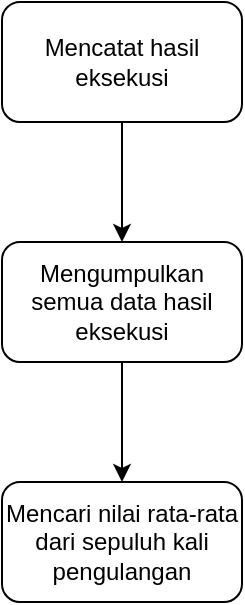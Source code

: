 <mxfile version="23.1.1" type="device">
  <diagram name="Page-1" id="38gDuyszOwZVr5iJp7kP">
    <mxGraphModel dx="986" dy="530" grid="1" gridSize="10" guides="1" tooltips="1" connect="1" arrows="1" fold="1" page="1" pageScale="1" pageWidth="850" pageHeight="1100" math="0" shadow="0">
      <root>
        <mxCell id="0" />
        <mxCell id="1" parent="0" />
        <mxCell id="5-ACf9vD3P9UZy8GpB-g-6" style="edgeStyle=orthogonalEdgeStyle;rounded=0;orthogonalLoop=1;jettySize=auto;html=1;" edge="1" parent="1" source="5-ACf9vD3P9UZy8GpB-g-1" target="5-ACf9vD3P9UZy8GpB-g-2">
          <mxGeometry relative="1" as="geometry" />
        </mxCell>
        <mxCell id="5-ACf9vD3P9UZy8GpB-g-1" value="Mengumpulkan semua data hasil eksekusi" style="rounded=1;whiteSpace=wrap;html=1;" vertex="1" parent="1">
          <mxGeometry x="320" y="120" width="120" height="60" as="geometry" />
        </mxCell>
        <mxCell id="5-ACf9vD3P9UZy8GpB-g-2" value="Mencari nilai rata-rata dari sepuluh kali pengulangan" style="rounded=1;whiteSpace=wrap;html=1;" vertex="1" parent="1">
          <mxGeometry x="320" y="240" width="120" height="60" as="geometry" />
        </mxCell>
        <mxCell id="5-ACf9vD3P9UZy8GpB-g-5" style="edgeStyle=orthogonalEdgeStyle;rounded=0;orthogonalLoop=1;jettySize=auto;html=1;" edge="1" parent="1" source="5-ACf9vD3P9UZy8GpB-g-4" target="5-ACf9vD3P9UZy8GpB-g-1">
          <mxGeometry relative="1" as="geometry" />
        </mxCell>
        <mxCell id="5-ACf9vD3P9UZy8GpB-g-4" value="Mencatat hasil eksekusi" style="rounded=1;whiteSpace=wrap;html=1;" vertex="1" parent="1">
          <mxGeometry x="320" width="120" height="60" as="geometry" />
        </mxCell>
      </root>
    </mxGraphModel>
  </diagram>
</mxfile>
